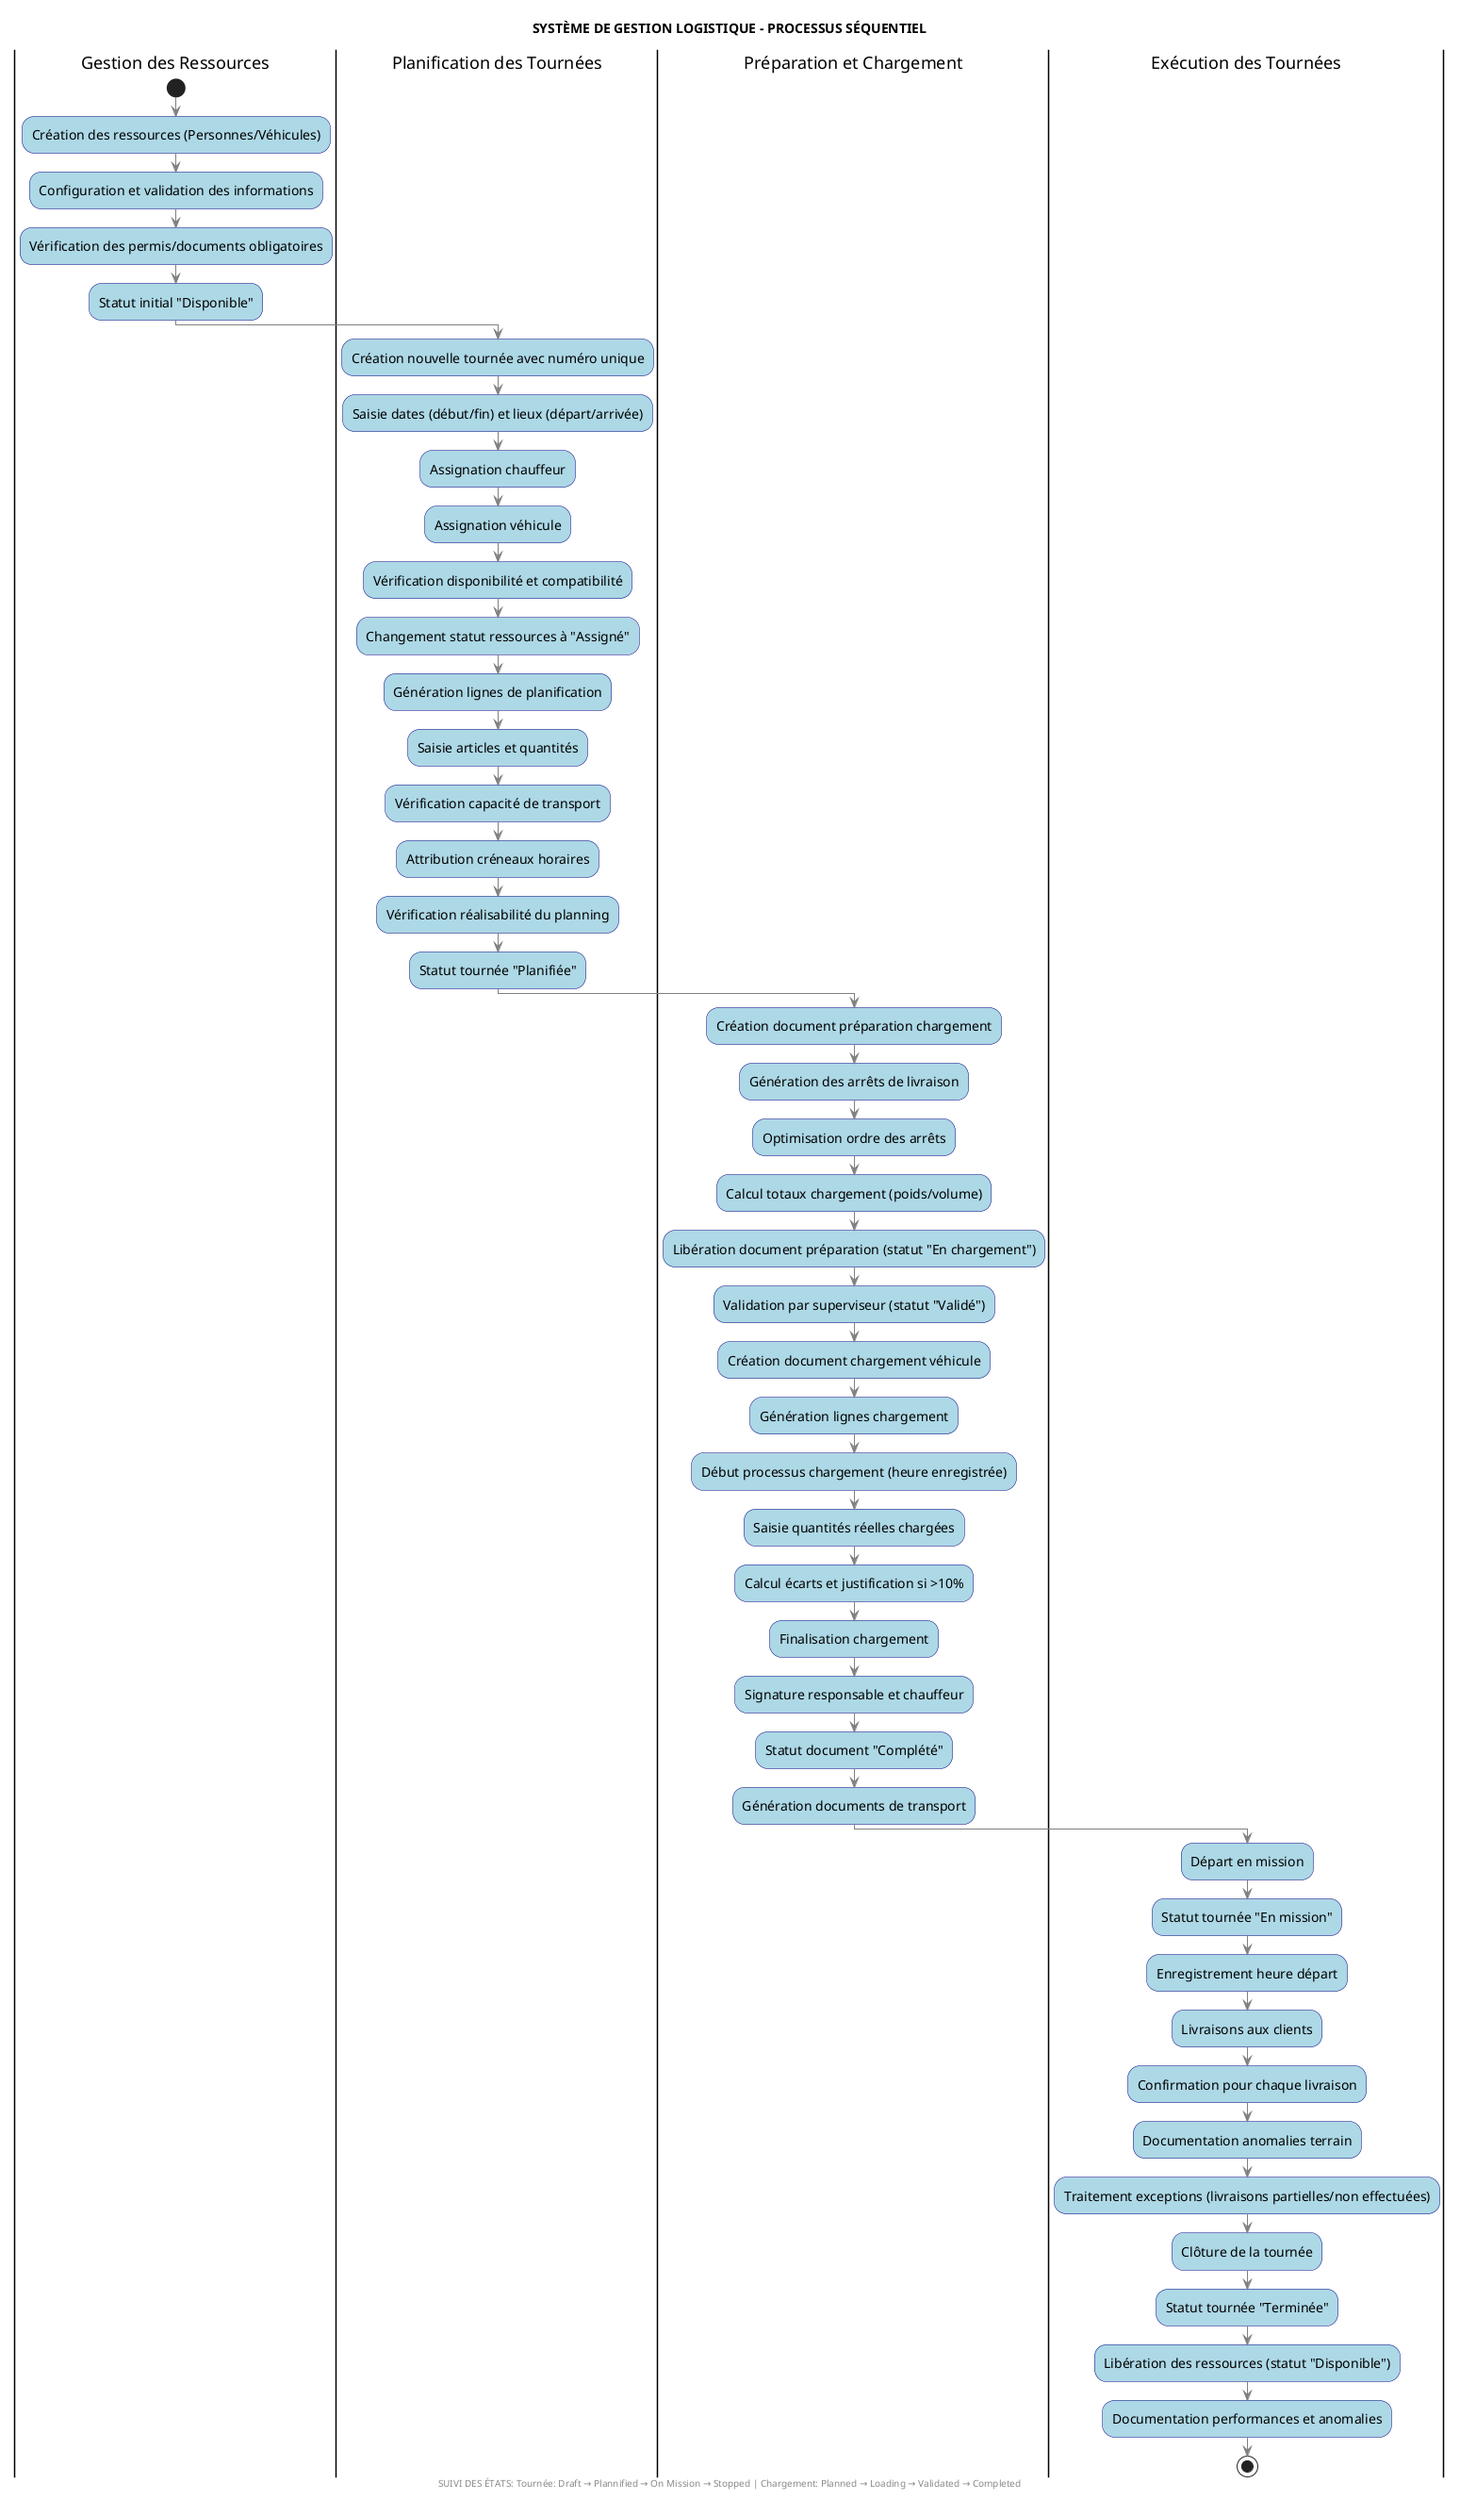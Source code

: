 @startuml Professional_Logistics_Process

skinparam {
  ActivityBackgroundColor lightblue
  ActivityBorderColor navy
  ActivityFontSize 14
  ActivityFontColor black
  ArrowColor gray
}

title SYSTÈME DE GESTION LOGISTIQUE - PROCESSUS SÉQUENTIEL

|Gestion des Ressources|
start
:Création des ressources (Personnes/Véhicules);
:Configuration et validation des informations;
:Vérification des permis/documents obligatoires;
:Statut initial "Disponible";

|Planification des Tournées|
:Création nouvelle tournée avec numéro unique;
:Saisie dates (début/fin) et lieux (départ/arrivée);
:Assignation chauffeur;
:Assignation véhicule;
:Vérification disponibilité et compatibilité;
:Changement statut ressources à "Assigné";
:Génération lignes de planification;
:Saisie articles et quantités;
:Vérification capacité de transport;
:Attribution créneaux horaires;
:Vérification réalisabilité du planning;
:Statut tournée "Planifiée";

|Préparation et Chargement|
:Création document préparation chargement;
:Génération des arrêts de livraison;
:Optimisation ordre des arrêts;
:Calcul totaux chargement (poids/volume);
:Libération document préparation (statut "En chargement");
:Validation par superviseur (statut "Validé");
:Création document chargement véhicule;
:Génération lignes chargement;
:Début processus chargement (heure enregistrée);
:Saisie quantités réelles chargées;
:Calcul écarts et justification si >10%;
:Finalisation chargement;
:Signature responsable et chauffeur;
:Statut document "Complété";
:Génération documents de transport;

|Exécution des Tournées|
:Départ en mission;
:Statut tournée "En mission";
:Enregistrement heure départ;
:Livraisons aux clients;
:Confirmation pour chaque livraison;
:Documentation anomalies terrain;
:Traitement exceptions (livraisons partielles/non effectuées);
:Clôture de la tournée;
:Statut tournée "Terminée";
:Libération des ressources (statut "Disponible");
:Documentation performances et anomalies;
stop

footer SUIVI DES ÉTATS: Tournée: Draft → Plannified → On Mission → Stopped | Chargement: Planned → Loading → Validated → Completed

@enduml 
